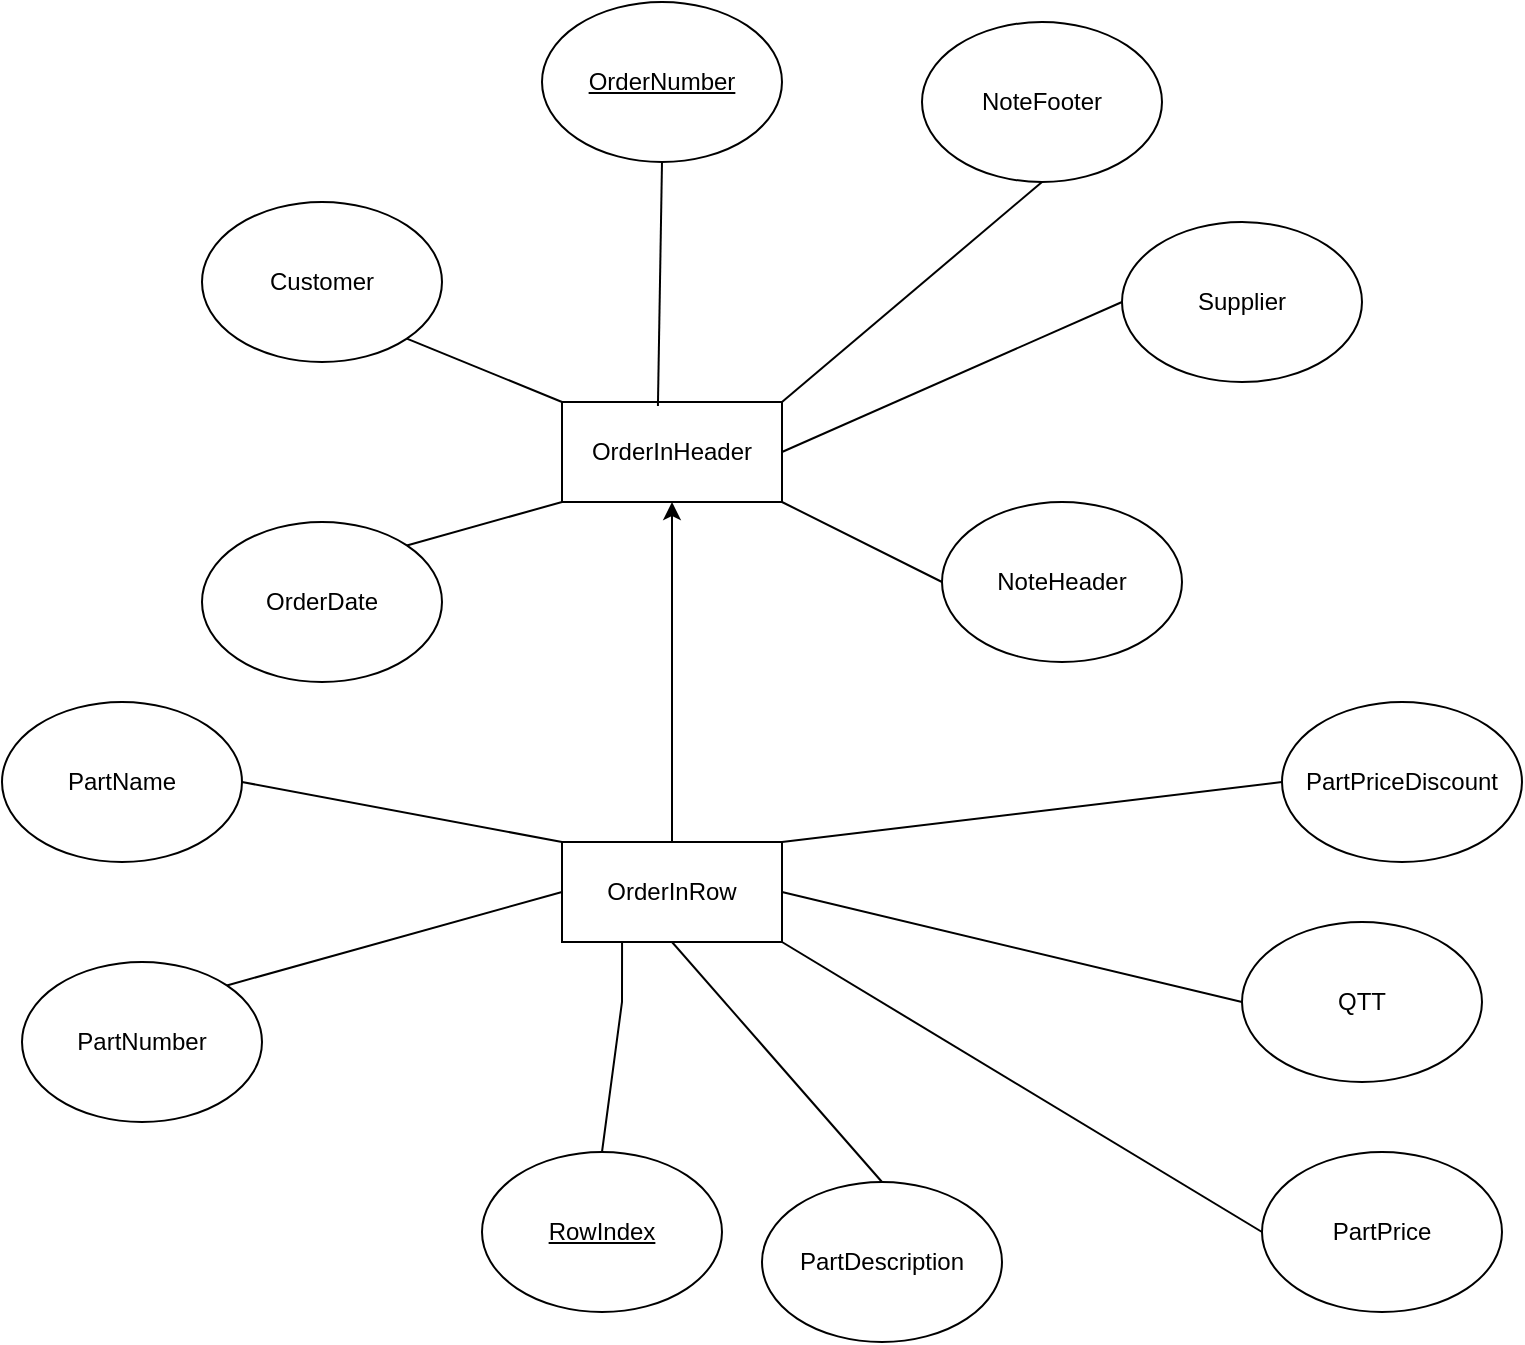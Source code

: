 <mxfile version="26.0.10">
  <diagram id="C5RBs43oDa-KdzZeNtuy" name="Page-1">
    <mxGraphModel dx="1434" dy="833" grid="1" gridSize="10" guides="1" tooltips="1" connect="1" arrows="1" fold="1" page="1" pageScale="1" pageWidth="827" pageHeight="1169" math="0" shadow="0">
      <root>
        <mxCell id="WIyWlLk6GJQsqaUBKTNV-0" />
        <mxCell id="WIyWlLk6GJQsqaUBKTNV-1" parent="WIyWlLk6GJQsqaUBKTNV-0" />
        <mxCell id="69uqRdSXbzOpFckBHbJp-0" value="OrderInHeader" style="html=1;whiteSpace=wrap;" parent="WIyWlLk6GJQsqaUBKTNV-1" vertex="1">
          <mxGeometry x="320" y="210" width="110" height="50" as="geometry" />
        </mxCell>
        <mxCell id="69uqRdSXbzOpFckBHbJp-1" value="OrderInRow" style="html=1;whiteSpace=wrap;" parent="WIyWlLk6GJQsqaUBKTNV-1" vertex="1">
          <mxGeometry x="320" y="430" width="110" height="50" as="geometry" />
        </mxCell>
        <mxCell id="69uqRdSXbzOpFckBHbJp-4" value="&lt;u&gt;OrderNumber&lt;/u&gt;" style="ellipse;whiteSpace=wrap;html=1;" parent="WIyWlLk6GJQsqaUBKTNV-1" vertex="1">
          <mxGeometry x="310" y="10" width="120" height="80" as="geometry" />
        </mxCell>
        <mxCell id="69uqRdSXbzOpFckBHbJp-5" value="" style="endArrow=none;html=1;rounded=0;entryX=0.436;entryY=0.04;entryDx=0;entryDy=0;exitX=0.5;exitY=1;exitDx=0;exitDy=0;entryPerimeter=0;" parent="WIyWlLk6GJQsqaUBKTNV-1" source="69uqRdSXbzOpFckBHbJp-4" target="69uqRdSXbzOpFckBHbJp-0" edge="1">
          <mxGeometry width="50" height="50" relative="1" as="geometry">
            <mxPoint x="300" y="320" as="sourcePoint" />
            <mxPoint x="350" y="270" as="targetPoint" />
            <Array as="points" />
          </mxGeometry>
        </mxCell>
        <mxCell id="69uqRdSXbzOpFckBHbJp-6" value="OrderDate" style="ellipse;whiteSpace=wrap;html=1;" parent="WIyWlLk6GJQsqaUBKTNV-1" vertex="1">
          <mxGeometry x="140" y="270" width="120" height="80" as="geometry" />
        </mxCell>
        <mxCell id="69uqRdSXbzOpFckBHbJp-7" value="" style="endArrow=classic;html=1;rounded=0;entryX=0.5;entryY=1;entryDx=0;entryDy=0;exitX=0.5;exitY=0;exitDx=0;exitDy=0;" parent="WIyWlLk6GJQsqaUBKTNV-1" source="69uqRdSXbzOpFckBHbJp-1" target="69uqRdSXbzOpFckBHbJp-0" edge="1">
          <mxGeometry width="50" height="50" relative="1" as="geometry">
            <mxPoint x="380" y="500" as="sourcePoint" />
            <mxPoint x="430" y="450" as="targetPoint" />
          </mxGeometry>
        </mxCell>
        <mxCell id="69uqRdSXbzOpFckBHbJp-8" value="" style="endArrow=none;html=1;rounded=0;exitX=1;exitY=0;exitDx=0;exitDy=0;entryX=0;entryY=1;entryDx=0;entryDy=0;" parent="WIyWlLk6GJQsqaUBKTNV-1" source="69uqRdSXbzOpFckBHbJp-6" target="69uqRdSXbzOpFckBHbJp-0" edge="1">
          <mxGeometry width="50" height="50" relative="1" as="geometry">
            <mxPoint x="130" y="210" as="sourcePoint" />
            <mxPoint x="180" y="160" as="targetPoint" />
          </mxGeometry>
        </mxCell>
        <mxCell id="69uqRdSXbzOpFckBHbJp-9" value="&lt;u&gt;RowIndex&lt;/u&gt;" style="ellipse;whiteSpace=wrap;html=1;" parent="WIyWlLk6GJQsqaUBKTNV-1" vertex="1">
          <mxGeometry x="280" y="585" width="120" height="80" as="geometry" />
        </mxCell>
        <mxCell id="69uqRdSXbzOpFckBHbJp-10" value="" style="endArrow=none;html=1;rounded=0;exitX=1;exitY=0;exitDx=0;exitDy=0;entryX=0.5;entryY=1;entryDx=0;entryDy=0;" parent="WIyWlLk6GJQsqaUBKTNV-1" source="69uqRdSXbzOpFckBHbJp-0" target="69uqRdSXbzOpFckBHbJp-23" edge="1">
          <mxGeometry width="50" height="50" relative="1" as="geometry">
            <mxPoint x="470" y="160" as="sourcePoint" />
            <mxPoint x="520" y="110" as="targetPoint" />
          </mxGeometry>
        </mxCell>
        <mxCell id="69uqRdSXbzOpFckBHbJp-11" value="" style="endArrow=none;html=1;rounded=0;exitX=1;exitY=0.5;exitDx=0;exitDy=0;entryX=0;entryY=0.5;entryDx=0;entryDy=0;" parent="WIyWlLk6GJQsqaUBKTNV-1" source="69uqRdSXbzOpFckBHbJp-0" target="69uqRdSXbzOpFckBHbJp-22" edge="1">
          <mxGeometry width="50" height="50" relative="1" as="geometry">
            <mxPoint x="430" y="210" as="sourcePoint" />
            <mxPoint x="640" y="150" as="targetPoint" />
          </mxGeometry>
        </mxCell>
        <mxCell id="69uqRdSXbzOpFckBHbJp-12" value="" style="endArrow=none;html=1;rounded=0;exitX=0.5;exitY=0;exitDx=0;exitDy=0;entryX=0.273;entryY=1;entryDx=0;entryDy=0;entryPerimeter=0;" parent="WIyWlLk6GJQsqaUBKTNV-1" source="69uqRdSXbzOpFckBHbJp-9" target="69uqRdSXbzOpFckBHbJp-1" edge="1">
          <mxGeometry width="50" height="50" relative="1" as="geometry">
            <mxPoint x="380" y="600" as="sourcePoint" />
            <mxPoint x="350" y="490" as="targetPoint" />
            <Array as="points">
              <mxPoint x="350" y="510" />
            </Array>
          </mxGeometry>
        </mxCell>
        <mxCell id="69uqRdSXbzOpFckBHbJp-13" value="PartNumber" style="ellipse;whiteSpace=wrap;html=1;" parent="WIyWlLk6GJQsqaUBKTNV-1" vertex="1">
          <mxGeometry x="50" y="490" width="120" height="80" as="geometry" />
        </mxCell>
        <mxCell id="69uqRdSXbzOpFckBHbJp-14" value="PartName" style="ellipse;whiteSpace=wrap;html=1;" parent="WIyWlLk6GJQsqaUBKTNV-1" vertex="1">
          <mxGeometry x="40" y="360" width="120" height="80" as="geometry" />
        </mxCell>
        <mxCell id="69uqRdSXbzOpFckBHbJp-15" value="PartPriceDiscount" style="ellipse;whiteSpace=wrap;html=1;" parent="WIyWlLk6GJQsqaUBKTNV-1" vertex="1">
          <mxGeometry x="680" y="360" width="120" height="80" as="geometry" />
        </mxCell>
        <mxCell id="69uqRdSXbzOpFckBHbJp-16" value="QTT" style="ellipse;whiteSpace=wrap;html=1;" parent="WIyWlLk6GJQsqaUBKTNV-1" vertex="1">
          <mxGeometry x="660" y="470" width="120" height="80" as="geometry" />
        </mxCell>
        <mxCell id="69uqRdSXbzOpFckBHbJp-17" value="PartPrice" style="ellipse;whiteSpace=wrap;html=1;" parent="WIyWlLk6GJQsqaUBKTNV-1" vertex="1">
          <mxGeometry x="670" y="585" width="120" height="80" as="geometry" />
        </mxCell>
        <mxCell id="69uqRdSXbzOpFckBHbJp-18" value="PartDescription" style="ellipse;whiteSpace=wrap;html=1;" parent="WIyWlLk6GJQsqaUBKTNV-1" vertex="1">
          <mxGeometry x="420" y="600" width="120" height="80" as="geometry" />
        </mxCell>
        <mxCell id="69uqRdSXbzOpFckBHbJp-20" value="Customer" style="ellipse;whiteSpace=wrap;html=1;" parent="WIyWlLk6GJQsqaUBKTNV-1" vertex="1">
          <mxGeometry x="140" y="110" width="120" height="80" as="geometry" />
        </mxCell>
        <mxCell id="69uqRdSXbzOpFckBHbJp-21" value="NoteHeader" style="ellipse;whiteSpace=wrap;html=1;" parent="WIyWlLk6GJQsqaUBKTNV-1" vertex="1">
          <mxGeometry x="510" y="260" width="120" height="80" as="geometry" />
        </mxCell>
        <mxCell id="69uqRdSXbzOpFckBHbJp-22" value="Supplier" style="ellipse;whiteSpace=wrap;html=1;" parent="WIyWlLk6GJQsqaUBKTNV-1" vertex="1">
          <mxGeometry x="600" y="120" width="120" height="80" as="geometry" />
        </mxCell>
        <mxCell id="69uqRdSXbzOpFckBHbJp-23" value="NoteFooter" style="ellipse;whiteSpace=wrap;html=1;" parent="WIyWlLk6GJQsqaUBKTNV-1" vertex="1">
          <mxGeometry x="500" y="20" width="120" height="80" as="geometry" />
        </mxCell>
        <mxCell id="69uqRdSXbzOpFckBHbJp-24" value="" style="endArrow=none;html=1;rounded=0;exitX=0;exitY=0;exitDx=0;exitDy=0;entryX=1;entryY=1;entryDx=0;entryDy=0;" parent="WIyWlLk6GJQsqaUBKTNV-1" source="69uqRdSXbzOpFckBHbJp-0" target="69uqRdSXbzOpFckBHbJp-20" edge="1">
          <mxGeometry width="50" height="50" relative="1" as="geometry">
            <mxPoint x="440" y="220" as="sourcePoint" />
            <mxPoint x="570" y="110" as="targetPoint" />
          </mxGeometry>
        </mxCell>
        <mxCell id="69uqRdSXbzOpFckBHbJp-25" value="" style="endArrow=none;html=1;rounded=0;exitX=1;exitY=1;exitDx=0;exitDy=0;entryX=0;entryY=0.5;entryDx=0;entryDy=0;" parent="WIyWlLk6GJQsqaUBKTNV-1" source="69uqRdSXbzOpFckBHbJp-0" target="69uqRdSXbzOpFckBHbJp-21" edge="1">
          <mxGeometry width="50" height="50" relative="1" as="geometry">
            <mxPoint x="450" y="230" as="sourcePoint" />
            <mxPoint x="580" y="120" as="targetPoint" />
          </mxGeometry>
        </mxCell>
        <mxCell id="69uqRdSXbzOpFckBHbJp-26" value="" style="endArrow=none;html=1;rounded=0;exitX=0;exitY=0;exitDx=0;exitDy=0;entryX=1;entryY=0.5;entryDx=0;entryDy=0;" parent="WIyWlLk6GJQsqaUBKTNV-1" source="69uqRdSXbzOpFckBHbJp-1" target="69uqRdSXbzOpFckBHbJp-14" edge="1">
          <mxGeometry width="50" height="50" relative="1" as="geometry">
            <mxPoint x="490" y="510" as="sourcePoint" />
            <mxPoint x="170" y="420" as="targetPoint" />
          </mxGeometry>
        </mxCell>
        <mxCell id="69uqRdSXbzOpFckBHbJp-27" value="" style="endArrow=none;html=1;rounded=0;entryX=0;entryY=0.5;entryDx=0;entryDy=0;exitX=1;exitY=0;exitDx=0;exitDy=0;" parent="WIyWlLk6GJQsqaUBKTNV-1" source="69uqRdSXbzOpFckBHbJp-13" target="69uqRdSXbzOpFckBHbJp-1" edge="1">
          <mxGeometry width="50" height="50" relative="1" as="geometry">
            <mxPoint x="120" y="480" as="sourcePoint" />
            <mxPoint x="630" y="410" as="targetPoint" />
          </mxGeometry>
        </mxCell>
        <mxCell id="69uqRdSXbzOpFckBHbJp-28" value="" style="endArrow=none;html=1;rounded=0;exitX=1;exitY=0;exitDx=0;exitDy=0;entryX=0;entryY=0.5;entryDx=0;entryDy=0;" parent="WIyWlLk6GJQsqaUBKTNV-1" source="69uqRdSXbzOpFckBHbJp-1" target="69uqRdSXbzOpFckBHbJp-15" edge="1">
          <mxGeometry width="50" height="50" relative="1" as="geometry">
            <mxPoint x="510" y="530" as="sourcePoint" />
            <mxPoint x="640" y="420" as="targetPoint" />
          </mxGeometry>
        </mxCell>
        <mxCell id="69uqRdSXbzOpFckBHbJp-29" value="" style="endArrow=none;html=1;rounded=0;exitX=1;exitY=0.5;exitDx=0;exitDy=0;entryX=0;entryY=0.5;entryDx=0;entryDy=0;" parent="WIyWlLk6GJQsqaUBKTNV-1" source="69uqRdSXbzOpFckBHbJp-1" target="69uqRdSXbzOpFckBHbJp-16" edge="1">
          <mxGeometry width="50" height="50" relative="1" as="geometry">
            <mxPoint x="520" y="540" as="sourcePoint" />
            <mxPoint x="700" y="460" as="targetPoint" />
          </mxGeometry>
        </mxCell>
        <mxCell id="69uqRdSXbzOpFckBHbJp-30" value="" style="endArrow=none;html=1;rounded=0;exitX=1;exitY=1;exitDx=0;exitDy=0;entryX=0;entryY=0.5;entryDx=0;entryDy=0;" parent="WIyWlLk6GJQsqaUBKTNV-1" source="69uqRdSXbzOpFckBHbJp-1" target="69uqRdSXbzOpFckBHbJp-17" edge="1">
          <mxGeometry width="50" height="50" relative="1" as="geometry">
            <mxPoint x="530" y="550" as="sourcePoint" />
            <mxPoint x="670" y="530" as="targetPoint" />
          </mxGeometry>
        </mxCell>
        <mxCell id="69uqRdSXbzOpFckBHbJp-31" value="" style="endArrow=none;html=1;rounded=0;exitX=0.5;exitY=1;exitDx=0;exitDy=0;entryX=0.5;entryY=0;entryDx=0;entryDy=0;" parent="WIyWlLk6GJQsqaUBKTNV-1" source="69uqRdSXbzOpFckBHbJp-1" target="69uqRdSXbzOpFckBHbJp-18" edge="1">
          <mxGeometry width="50" height="50" relative="1" as="geometry">
            <mxPoint x="540" y="560" as="sourcePoint" />
            <mxPoint x="375" y="560" as="targetPoint" />
          </mxGeometry>
        </mxCell>
      </root>
    </mxGraphModel>
  </diagram>
</mxfile>
